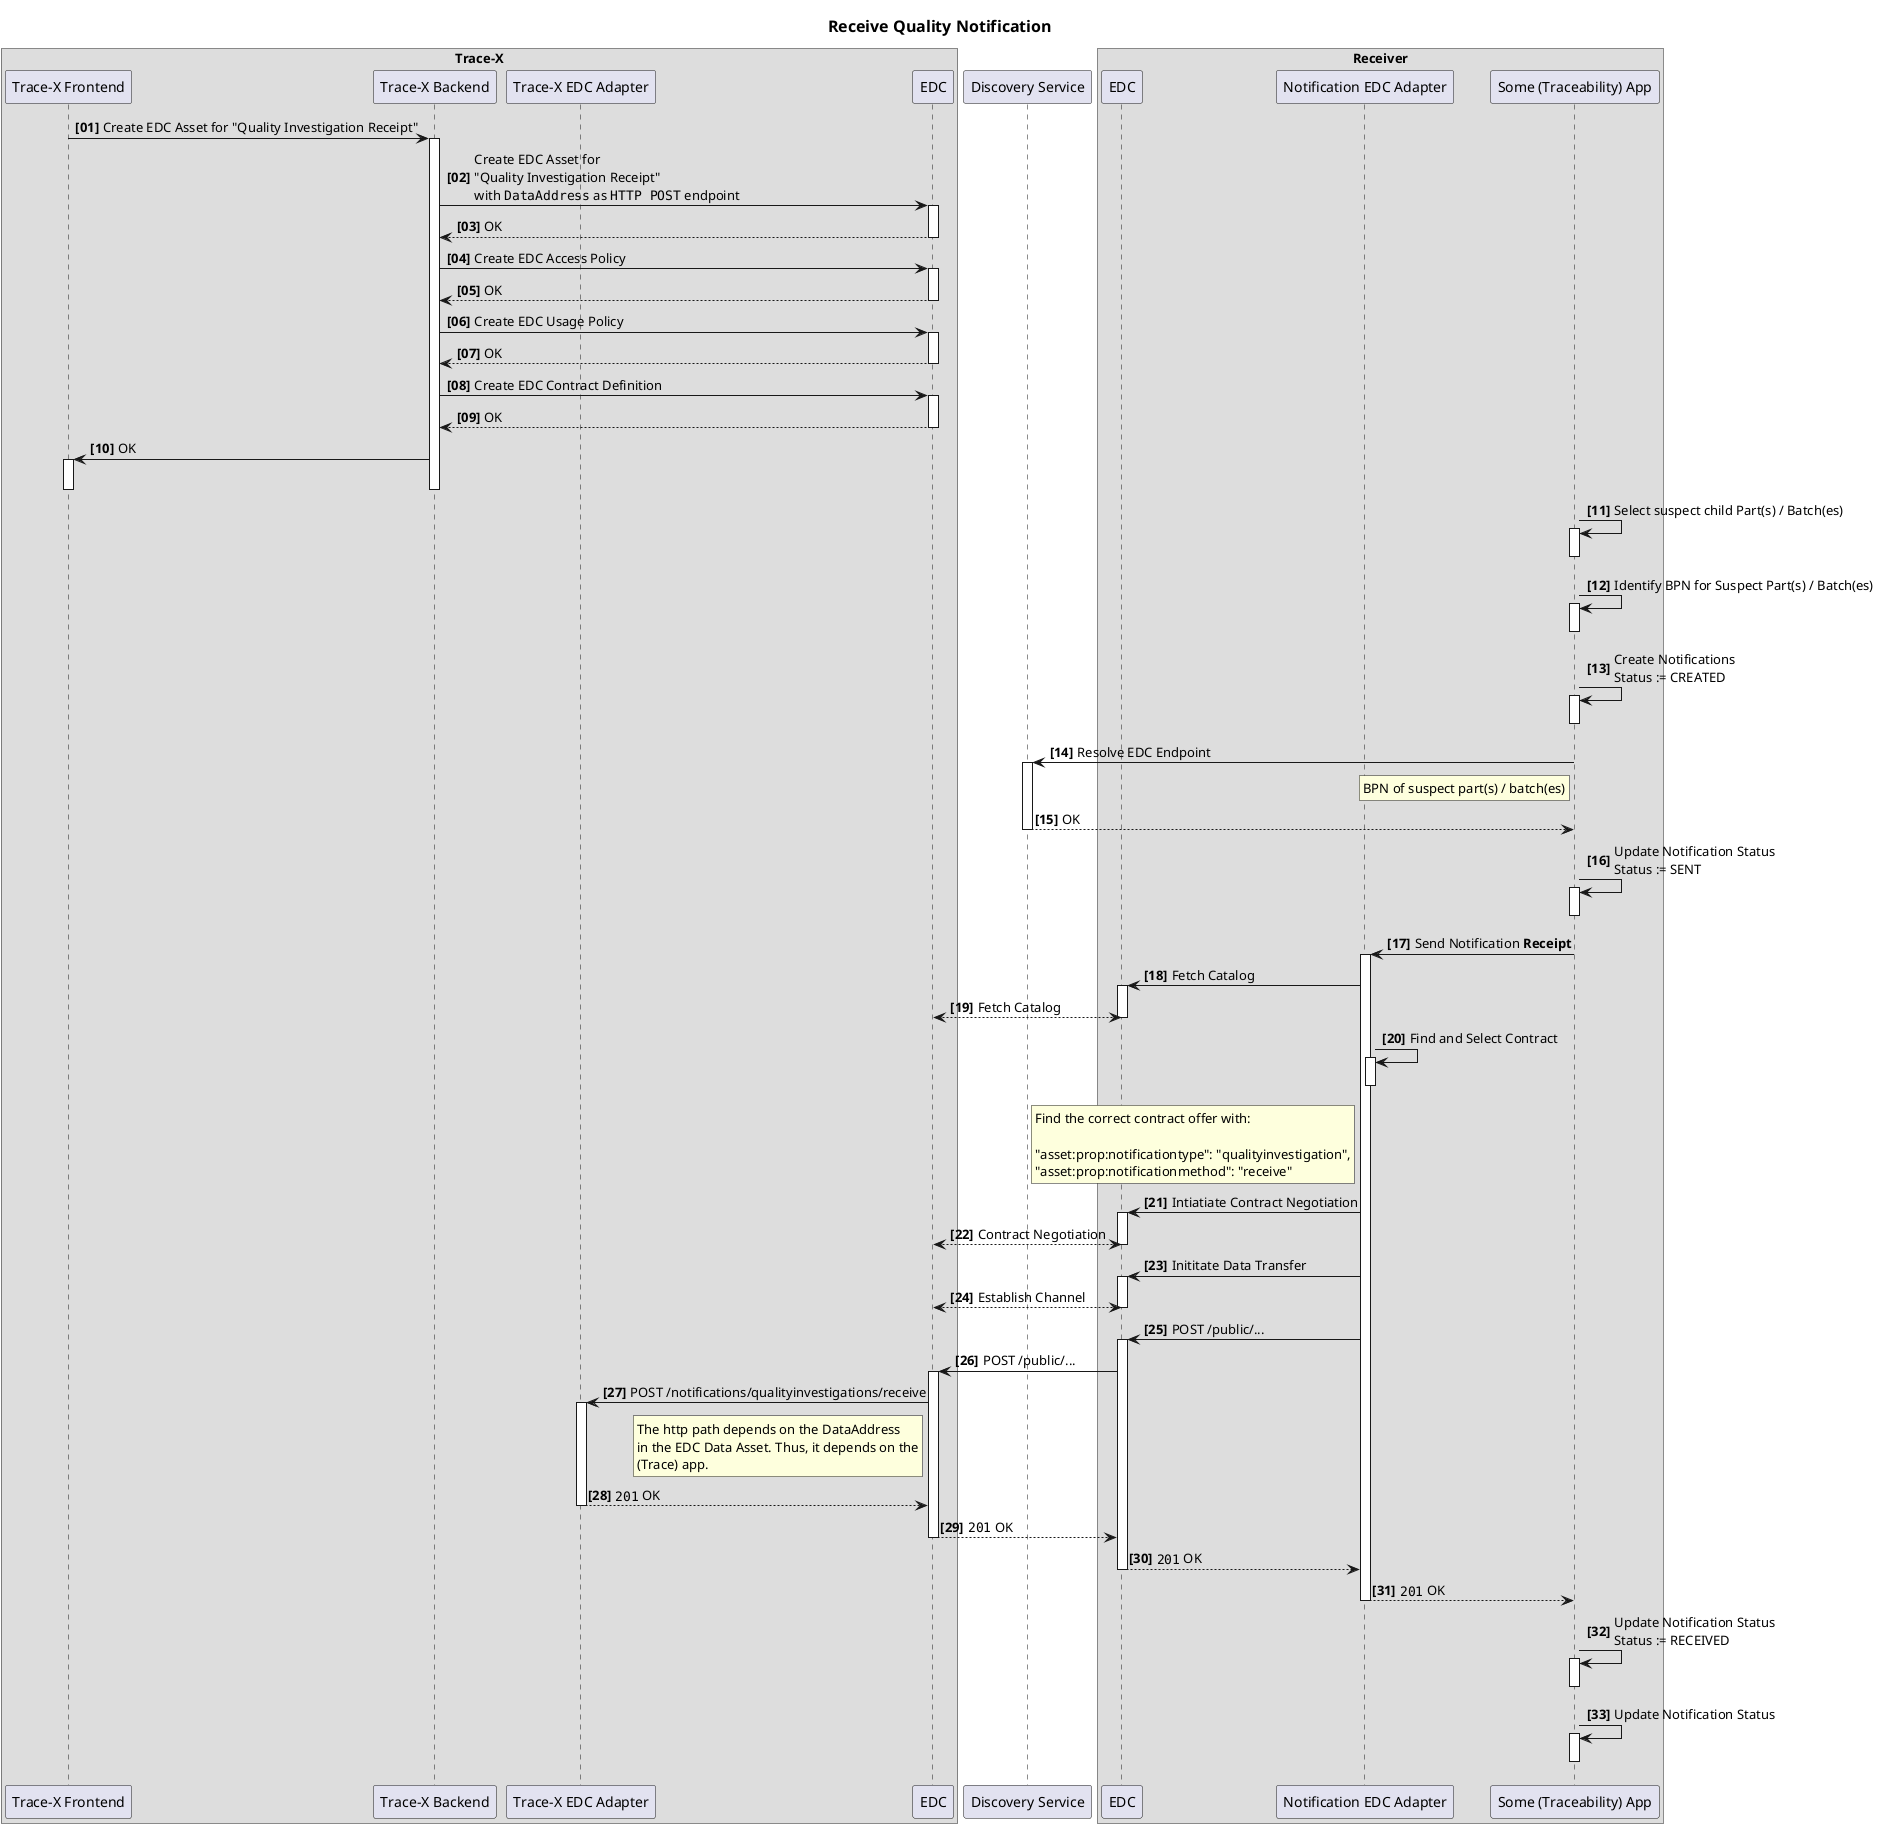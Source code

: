 @startuml

title
    ==Receive Quality Notification
end title

autonumber "<B>[00]"
autoactivate on

box "Trace-X"
participant "Trace-X Frontend" as TraceX order 0
participant "Trace-X Backend" as TraceXB order 1
participant "Trace-X EDC Adapter" as NAdapter order 2
participant "EDC" as SEDC order 3
end box

participant "Discovery Service" as DS order 4

box "Receiver"
participant "EDC" as REDC order 5
participant "Notification EDC Adapter" as NEA order 6
participant "Some (Traceability) App" as TraceApp2 order 7
end box

TraceX -> TraceXB: Create EDC Asset for "Quality Investigation Receipt"
TraceXB -> SEDC: Create EDC Asset for \n"Quality Investigation Receipt"\nwith ""DataAddress"" as ""HTTP POST"" endpoint
return OK
TraceXB -> SEDC: Create EDC Access Policy
return OK
TraceXB -> SEDC: Create EDC Usage Policy
return OK
TraceXB -> SEDC: Create EDC Contract Definition
return OK
TraceXB -> TraceX: OK
deactivate TraceX
deactivate TraceXB
TraceApp2 -> TraceApp2: Select suspect child Part(s) / Batch(es)
deactivate TraceApp2
TraceApp2 -> TraceApp2: Identify BPN for Suspect Part(s) / Batch(es)
deactivate TraceApp2
TraceApp2 -> TraceApp2: Create Notifications\nStatus := CREATED
deactivate TraceApp2
TraceApp2 -> DS: Resolve EDC Endpoint
rnote left TraceApp2
BPN of suspect part(s) / batch(es)
end note
return OK
TraceApp2 -> TraceApp2: Update Notification Status\nStatus := SENT
deactivate TraceApp2
TraceApp2 -> NEA: Send Notification **Receipt**
NEA -> REDC: Fetch Catalog
REDC <--> SEDC: Fetch Catalog
NEA -> NEA: Find and Select Contract
rnote left NEA
Find the correct contract offer with:

"asset:prop:notificationtype": "qualityinvestigation",
"asset:prop:notificationmethod": "receive"
end rnote
deactivate NEA
NEA -> REDC: Intiatiate Contract Negotiation
REDC <--> SEDC: Contract Negotiation
NEA -> REDC: Inititate Data Transfer
REDC <--> SEDC: Establish Channel
NEA -> REDC: POST /public/...
REDC -> SEDC: POST /public/...
SEDC -> NAdapter: POST /notifications/qualityinvestigations/receive
rnote left SEDC
The http path depends on the DataAddress
in the EDC Data Asset. Thus, it depends on the
(Trace) app.
end rnote
NAdapter -->SEDC: ""201"" OK
SEDC --> REDC: ""201"" OK
REDC --> NEA: ""201"" OK
NEA --> TraceApp2: ""201"" OK
TraceApp2 -> TraceApp2: Update Notification Status\nStatus := RECEIVED
deactivate TraceApp2
TraceApp2 -> TraceApp2: Update Notification Status
deactivate TraceApp2
@enduml
